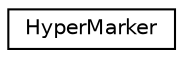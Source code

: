 digraph G
{
  edge [fontname="Helvetica",fontsize="10",labelfontname="Helvetica",labelfontsize="10"];
  node [fontname="Helvetica",fontsize="10",shape=record];
  rankdir="LR";
  Node1 [label="HyperMarker",height=0.2,width=0.4,color="black", fillcolor="white", style="filled",URL="$struct_hyper_marker.html"];
}
